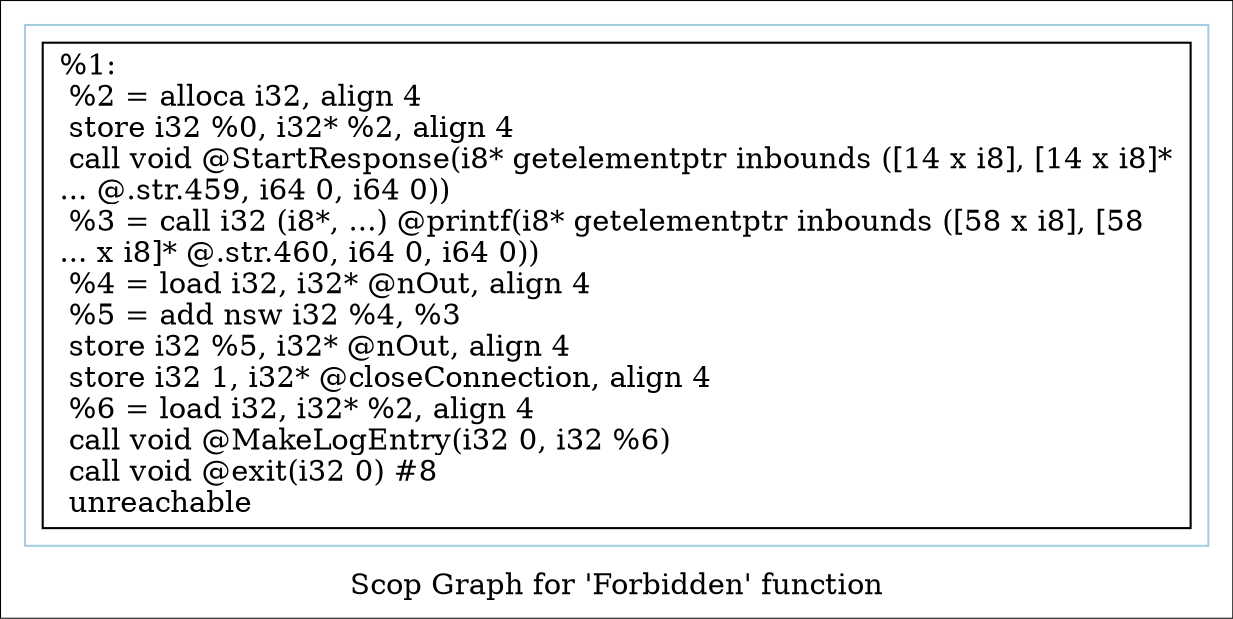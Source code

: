 digraph "Scop Graph for 'Forbidden' function" {
	label="Scop Graph for 'Forbidden' function";

	Node0x185a770 [shape=record,label="{%1:\l  %2 = alloca i32, align 4\l  store i32 %0, i32* %2, align 4\l  call void @StartResponse(i8* getelementptr inbounds ([14 x i8], [14 x i8]*\l... @.str.459, i64 0, i64 0))\l  %3 = call i32 (i8*, ...) @printf(i8* getelementptr inbounds ([58 x i8], [58\l... x i8]* @.str.460, i64 0, i64 0))\l  %4 = load i32, i32* @nOut, align 4\l  %5 = add nsw i32 %4, %3\l  store i32 %5, i32* @nOut, align 4\l  store i32 1, i32* @closeConnection, align 4\l  %6 = load i32, i32* %2, align 4\l  call void @MakeLogEntry(i32 0, i32 %6)\l  call void @exit(i32 0) #8\l  unreachable\l}"];
	colorscheme = "paired12"
        subgraph cluster_0x1919080 {
          label = "";
          style = solid;
          color = 1
          Node0x185a770;
        }
}
